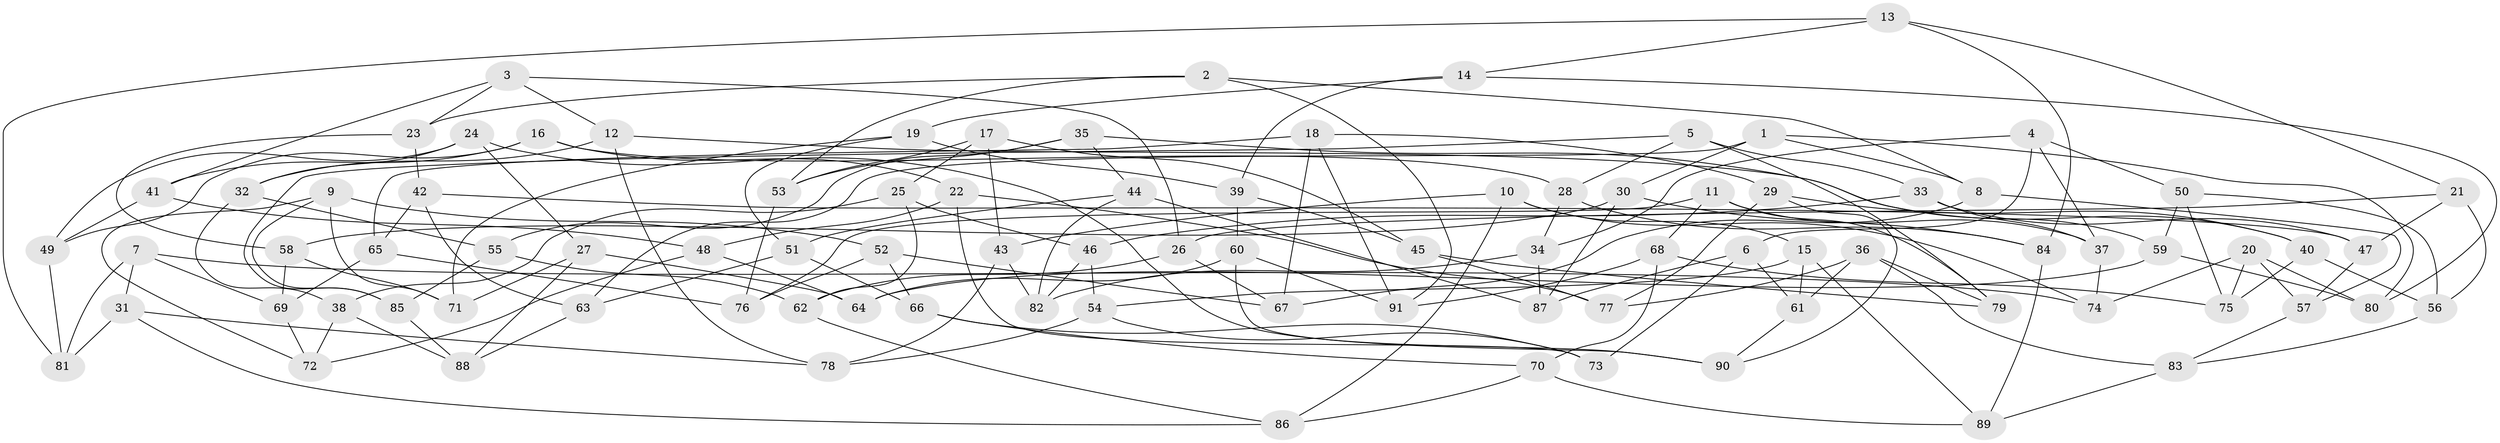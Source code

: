 // coarse degree distribution, {4: 0.2641509433962264, 6: 0.660377358490566, 5: 0.05660377358490566, 3: 0.018867924528301886}
// Generated by graph-tools (version 1.1) at 2025/52/02/27/25 19:52:27]
// undirected, 91 vertices, 182 edges
graph export_dot {
graph [start="1"]
  node [color=gray90,style=filled];
  1;
  2;
  3;
  4;
  5;
  6;
  7;
  8;
  9;
  10;
  11;
  12;
  13;
  14;
  15;
  16;
  17;
  18;
  19;
  20;
  21;
  22;
  23;
  24;
  25;
  26;
  27;
  28;
  29;
  30;
  31;
  32;
  33;
  34;
  35;
  36;
  37;
  38;
  39;
  40;
  41;
  42;
  43;
  44;
  45;
  46;
  47;
  48;
  49;
  50;
  51;
  52;
  53;
  54;
  55;
  56;
  57;
  58;
  59;
  60;
  61;
  62;
  63;
  64;
  65;
  66;
  67;
  68;
  69;
  70;
  71;
  72;
  73;
  74;
  75;
  76;
  77;
  78;
  79;
  80;
  81;
  82;
  83;
  84;
  85;
  86;
  87;
  88;
  89;
  90;
  91;
  1 -- 63;
  1 -- 8;
  1 -- 80;
  1 -- 30;
  2 -- 23;
  2 -- 53;
  2 -- 91;
  2 -- 8;
  3 -- 23;
  3 -- 12;
  3 -- 26;
  3 -- 41;
  4 -- 37;
  4 -- 6;
  4 -- 34;
  4 -- 50;
  5 -- 33;
  5 -- 28;
  5 -- 79;
  5 -- 85;
  6 -- 87;
  6 -- 61;
  6 -- 73;
  7 -- 74;
  7 -- 81;
  7 -- 69;
  7 -- 31;
  8 -- 57;
  8 -- 67;
  9 -- 52;
  9 -- 85;
  9 -- 71;
  9 -- 72;
  10 -- 43;
  10 -- 15;
  10 -- 74;
  10 -- 86;
  11 -- 68;
  11 -- 79;
  11 -- 76;
  11 -- 37;
  12 -- 78;
  12 -- 32;
  12 -- 40;
  13 -- 81;
  13 -- 21;
  13 -- 84;
  13 -- 14;
  14 -- 39;
  14 -- 80;
  14 -- 19;
  15 -- 61;
  15 -- 89;
  15 -- 54;
  16 -- 49;
  16 -- 28;
  16 -- 41;
  16 -- 22;
  17 -- 43;
  17 -- 53;
  17 -- 45;
  17 -- 25;
  18 -- 91;
  18 -- 29;
  18 -- 65;
  18 -- 67;
  19 -- 39;
  19 -- 51;
  19 -- 71;
  20 -- 57;
  20 -- 74;
  20 -- 75;
  20 -- 80;
  21 -- 26;
  21 -- 47;
  21 -- 56;
  22 -- 77;
  22 -- 73;
  22 -- 48;
  23 -- 58;
  23 -- 42;
  24 -- 27;
  24 -- 49;
  24 -- 90;
  24 -- 32;
  25 -- 38;
  25 -- 62;
  25 -- 46;
  26 -- 67;
  26 -- 62;
  27 -- 88;
  27 -- 64;
  27 -- 71;
  28 -- 84;
  28 -- 34;
  29 -- 77;
  29 -- 40;
  29 -- 90;
  30 -- 58;
  30 -- 84;
  30 -- 87;
  31 -- 86;
  31 -- 78;
  31 -- 81;
  32 -- 55;
  32 -- 38;
  33 -- 46;
  33 -- 47;
  33 -- 37;
  34 -- 87;
  34 -- 82;
  35 -- 44;
  35 -- 59;
  35 -- 53;
  35 -- 55;
  36 -- 61;
  36 -- 77;
  36 -- 83;
  36 -- 79;
  37 -- 74;
  38 -- 88;
  38 -- 72;
  39 -- 60;
  39 -- 45;
  40 -- 56;
  40 -- 75;
  41 -- 49;
  41 -- 48;
  42 -- 63;
  42 -- 47;
  42 -- 65;
  43 -- 78;
  43 -- 82;
  44 -- 82;
  44 -- 87;
  44 -- 51;
  45 -- 77;
  45 -- 79;
  46 -- 54;
  46 -- 82;
  47 -- 57;
  48 -- 72;
  48 -- 64;
  49 -- 81;
  50 -- 56;
  50 -- 59;
  50 -- 75;
  51 -- 63;
  51 -- 66;
  52 -- 66;
  52 -- 76;
  52 -- 67;
  53 -- 76;
  54 -- 78;
  54 -- 73;
  55 -- 62;
  55 -- 85;
  56 -- 83;
  57 -- 83;
  58 -- 71;
  58 -- 69;
  59 -- 80;
  59 -- 64;
  60 -- 64;
  60 -- 91;
  60 -- 90;
  61 -- 90;
  62 -- 86;
  63 -- 88;
  65 -- 76;
  65 -- 69;
  66 -- 70;
  66 -- 73;
  68 -- 91;
  68 -- 75;
  68 -- 70;
  69 -- 72;
  70 -- 86;
  70 -- 89;
  83 -- 89;
  84 -- 89;
  85 -- 88;
}
